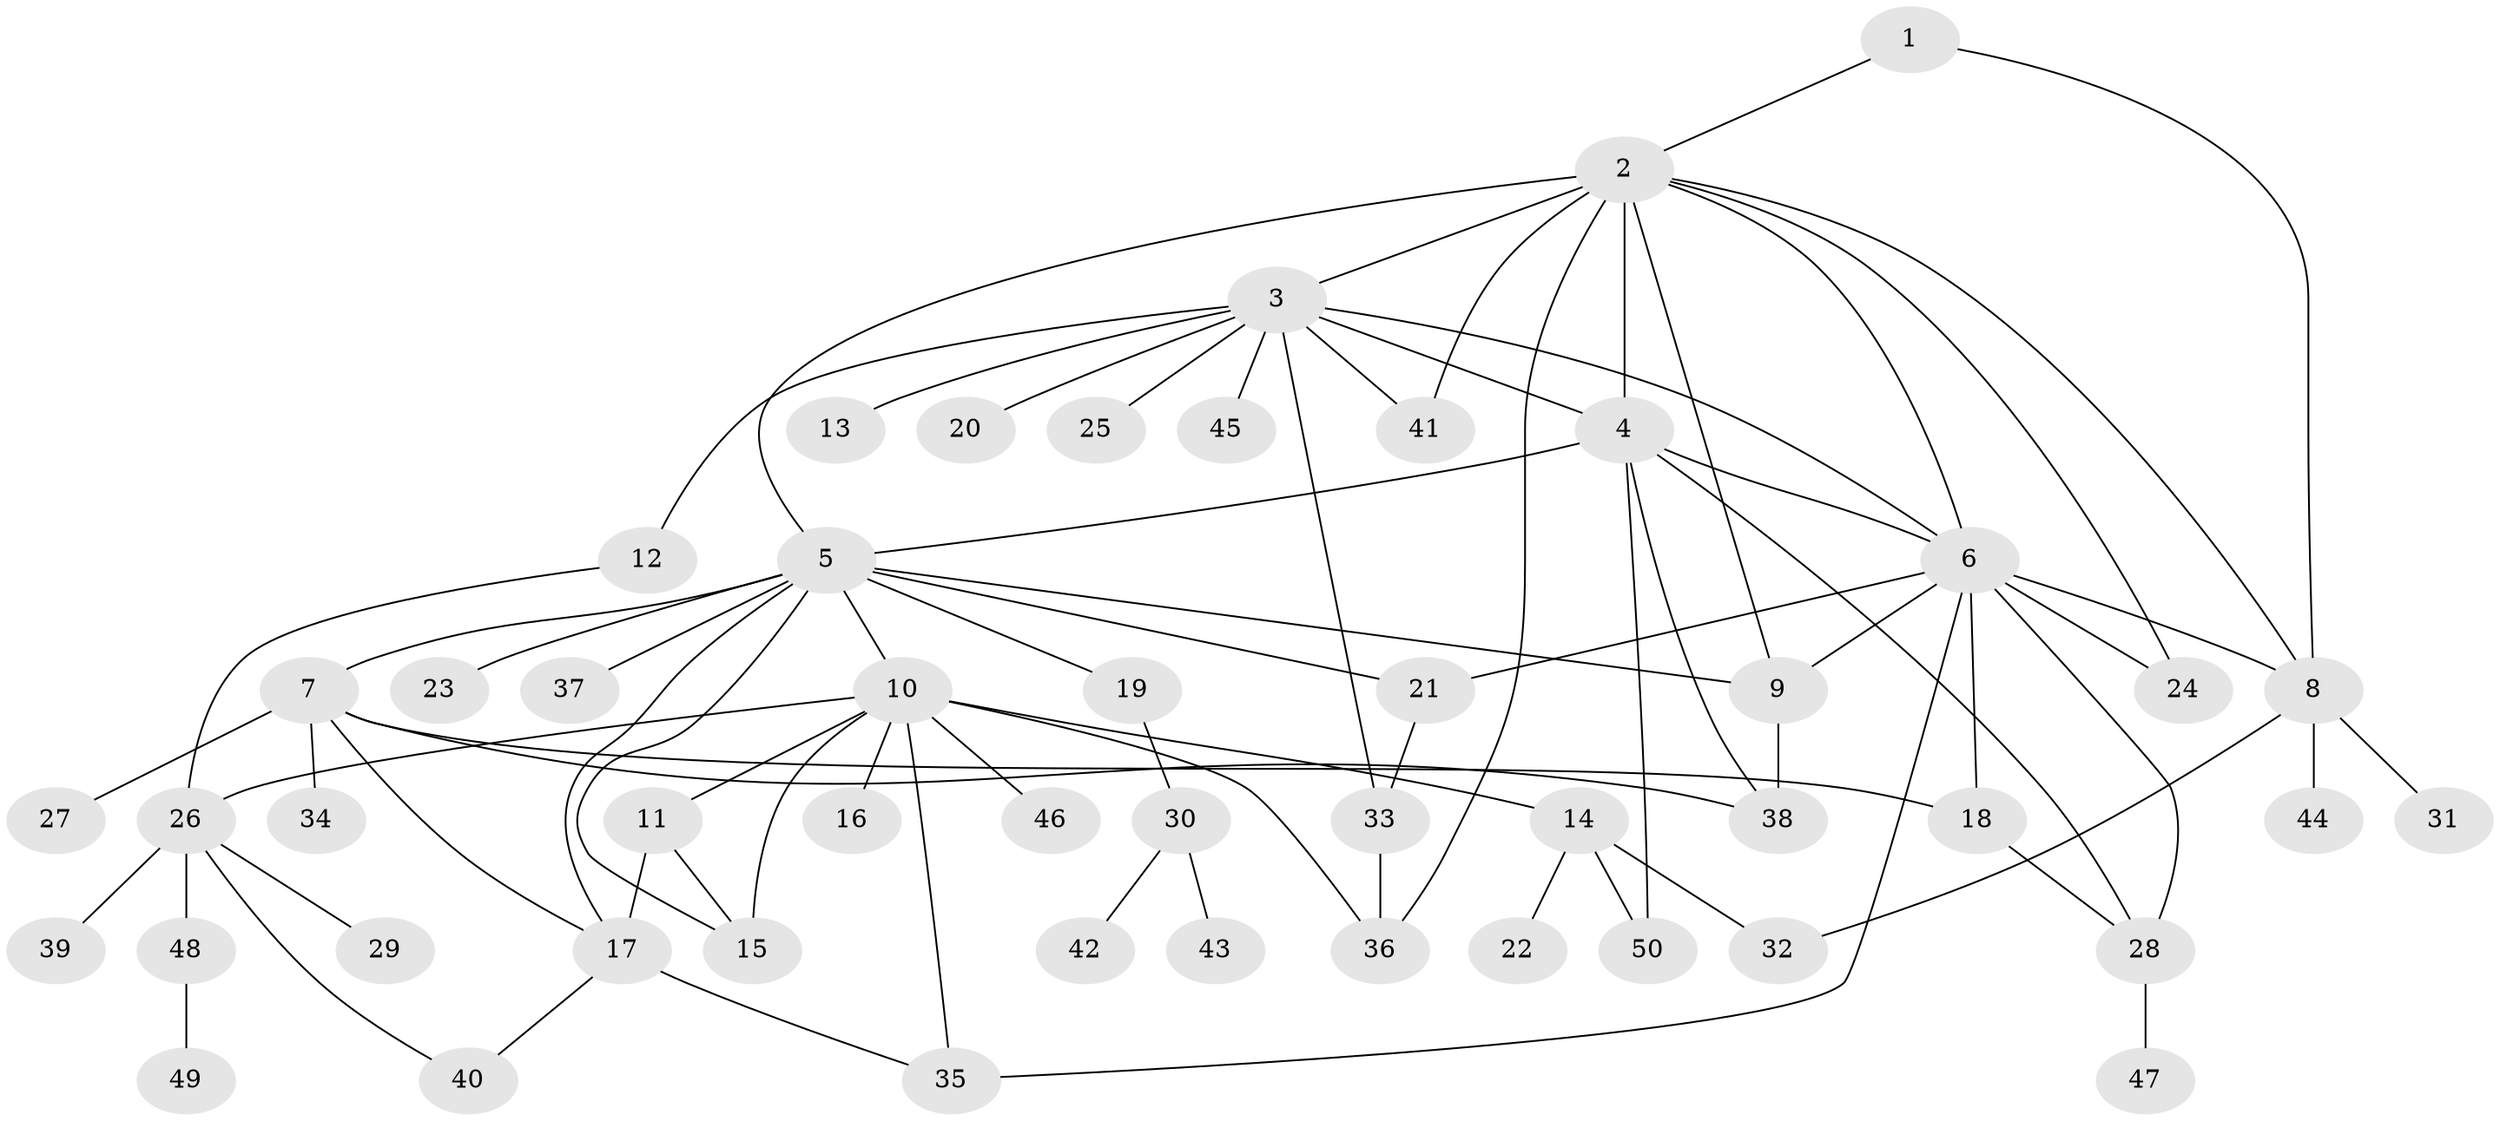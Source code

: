 // original degree distribution, {3: 0.13131313131313133, 28: 0.010101010101010102, 11: 0.020202020202020204, 1: 0.494949494949495, 13: 0.010101010101010102, 15: 0.010101010101010102, 7: 0.04040404040404041, 2: 0.21212121212121213, 5: 0.020202020202020204, 4: 0.050505050505050504}
// Generated by graph-tools (version 1.1) at 2025/35/03/09/25 02:35:38]
// undirected, 50 vertices, 78 edges
graph export_dot {
graph [start="1"]
  node [color=gray90,style=filled];
  1;
  2;
  3;
  4;
  5;
  6;
  7;
  8;
  9;
  10;
  11;
  12;
  13;
  14;
  15;
  16;
  17;
  18;
  19;
  20;
  21;
  22;
  23;
  24;
  25;
  26;
  27;
  28;
  29;
  30;
  31;
  32;
  33;
  34;
  35;
  36;
  37;
  38;
  39;
  40;
  41;
  42;
  43;
  44;
  45;
  46;
  47;
  48;
  49;
  50;
  1 -- 2 [weight=1.0];
  1 -- 8 [weight=1.0];
  2 -- 3 [weight=1.0];
  2 -- 4 [weight=15.0];
  2 -- 5 [weight=1.0];
  2 -- 6 [weight=1.0];
  2 -- 8 [weight=1.0];
  2 -- 9 [weight=2.0];
  2 -- 24 [weight=1.0];
  2 -- 36 [weight=1.0];
  2 -- 41 [weight=1.0];
  3 -- 4 [weight=1.0];
  3 -- 6 [weight=1.0];
  3 -- 12 [weight=1.0];
  3 -- 13 [weight=1.0];
  3 -- 20 [weight=1.0];
  3 -- 25 [weight=1.0];
  3 -- 33 [weight=1.0];
  3 -- 41 [weight=1.0];
  3 -- 45 [weight=1.0];
  4 -- 5 [weight=2.0];
  4 -- 6 [weight=3.0];
  4 -- 28 [weight=1.0];
  4 -- 38 [weight=1.0];
  4 -- 50 [weight=1.0];
  5 -- 7 [weight=1.0];
  5 -- 9 [weight=1.0];
  5 -- 10 [weight=1.0];
  5 -- 15 [weight=1.0];
  5 -- 17 [weight=1.0];
  5 -- 19 [weight=1.0];
  5 -- 21 [weight=1.0];
  5 -- 23 [weight=1.0];
  5 -- 37 [weight=1.0];
  6 -- 8 [weight=1.0];
  6 -- 9 [weight=1.0];
  6 -- 18 [weight=2.0];
  6 -- 21 [weight=1.0];
  6 -- 24 [weight=1.0];
  6 -- 28 [weight=1.0];
  6 -- 35 [weight=1.0];
  7 -- 17 [weight=1.0];
  7 -- 18 [weight=1.0];
  7 -- 27 [weight=1.0];
  7 -- 34 [weight=1.0];
  7 -- 38 [weight=1.0];
  8 -- 31 [weight=1.0];
  8 -- 32 [weight=1.0];
  8 -- 44 [weight=1.0];
  9 -- 38 [weight=1.0];
  10 -- 11 [weight=1.0];
  10 -- 14 [weight=1.0];
  10 -- 15 [weight=1.0];
  10 -- 16 [weight=1.0];
  10 -- 26 [weight=1.0];
  10 -- 35 [weight=1.0];
  10 -- 36 [weight=1.0];
  10 -- 46 [weight=2.0];
  11 -- 15 [weight=1.0];
  11 -- 17 [weight=4.0];
  12 -- 26 [weight=1.0];
  14 -- 22 [weight=1.0];
  14 -- 32 [weight=1.0];
  14 -- 50 [weight=1.0];
  17 -- 35 [weight=1.0];
  17 -- 40 [weight=1.0];
  18 -- 28 [weight=1.0];
  19 -- 30 [weight=1.0];
  21 -- 33 [weight=2.0];
  26 -- 29 [weight=1.0];
  26 -- 39 [weight=1.0];
  26 -- 40 [weight=1.0];
  26 -- 48 [weight=1.0];
  28 -- 47 [weight=1.0];
  30 -- 42 [weight=1.0];
  30 -- 43 [weight=1.0];
  33 -- 36 [weight=1.0];
  48 -- 49 [weight=1.0];
}
